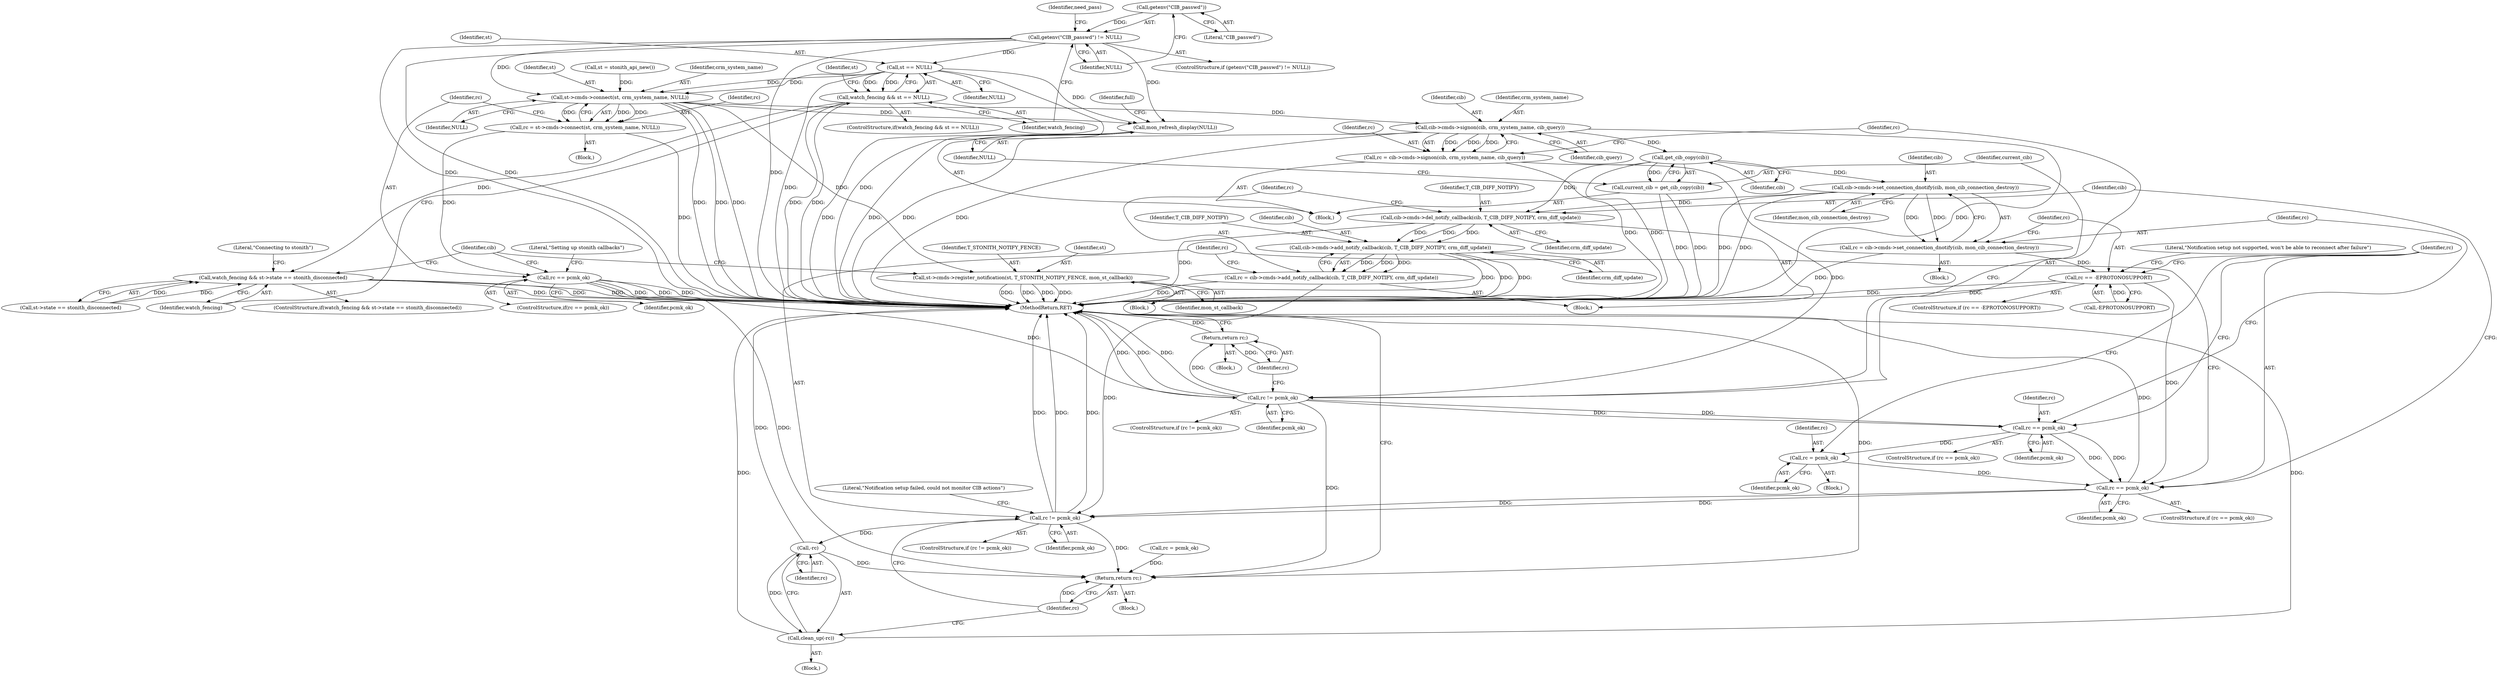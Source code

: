 digraph "0_pacemaker_564f7cc2a51dcd2f28ab12a13394f31be5aa3c93_19@API" {
"1000113" [label="(Call,getenv(\"CIB_passwd\"))"];
"1000112" [label="(Call,getenv(\"CIB_passwd\") != NULL)"];
"1000123" [label="(Call,st == NULL)"];
"1000121" [label="(Call,watch_fencing && st == NULL)"];
"1000131" [label="(Call,watch_fencing && st->state == stonith_disconnected)"];
"1000143" [label="(Call,st->cmds->connect(st, crm_system_name, NULL))"];
"1000141" [label="(Call,rc = st->cmds->connect(st, crm_system_name, NULL))"];
"1000148" [label="(Call,rc == pcmk_ok)"];
"1000196" [label="(Call,rc != pcmk_ok)"];
"1000200" [label="(Return,return rc;)"];
"1000212" [label="(Call,rc == pcmk_ok)"];
"1000234" [label="(Call,rc = pcmk_ok)"];
"1000238" [label="(Call,rc == pcmk_ok)"];
"1000253" [label="(Call,rc != pcmk_ok)"];
"1000265" [label="(Call,-rc)"];
"1000264" [label="(Call,clean_up(-rc))"];
"1000267" [label="(Return,return rc;)"];
"1000154" [label="(Call,st->cmds->register_notification(st, T_STONITH_NOTIFY_FENCE, mon_st_callback))"];
"1000191" [label="(Call,cib->cmds->signon(cib, crm_system_name, cib_query))"];
"1000189" [label="(Call,rc = cib->cmds->signon(cib, crm_system_name, cib_query))"];
"1000204" [label="(Call,get_cib_copy(cib))"];
"1000202" [label="(Call,current_cib = get_cib_copy(cib))"];
"1000218" [label="(Call,cib->cmds->set_connection_dnotify(cib, mon_cib_connection_destroy))"];
"1000216" [label="(Call,rc = cib->cmds->set_connection_dnotify(cib, mon_cib_connection_destroy))"];
"1000222" [label="(Call,rc == -EPROTONOSUPPORT)"];
"1000242" [label="(Call,cib->cmds->del_notify_callback(cib, T_CIB_DIFF_NOTIFY, crm_diff_update))"];
"1000248" [label="(Call,cib->cmds->add_notify_callback(cib, T_CIB_DIFF_NOTIFY, crm_diff_update))"];
"1000246" [label="(Call,rc = cib->cmds->add_notify_callback(cib, T_CIB_DIFF_NOTIFY, crm_diff_update))"];
"1000206" [label="(Call,mon_refresh_display(NULL))"];
"1000242" [label="(Call,cib->cmds->del_notify_callback(cib, T_CIB_DIFF_NOTIFY, crm_diff_update))"];
"1000243" [label="(Identifier,cib)"];
"1000128" [label="(Identifier,st)"];
"1000220" [label="(Identifier,mon_cib_connection_destroy)"];
"1000258" [label="(Literal,\"Notification setup failed, could not monitor CIB actions\")"];
"1000151" [label="(Block,)"];
"1000212" [label="(Call,rc == pcmk_ok)"];
"1000141" [label="(Call,rc = st->cmds->connect(st, crm_system_name, NULL))"];
"1000213" [label="(Identifier,rc)"];
"1000219" [label="(Identifier,cib)"];
"1000156" [label="(Identifier,T_STONITH_NOTIFY_FENCE)"];
"1000118" [label="(Identifier,need_pass)"];
"1000146" [label="(Identifier,NULL)"];
"1000124" [label="(Identifier,st)"];
"1000211" [label="(ControlStructure,if (rc == pcmk_ok))"];
"1000217" [label="(Identifier,rc)"];
"1000240" [label="(Identifier,pcmk_ok)"];
"1000162" [label="(Identifier,cib)"];
"1000265" [label="(Call,-rc)"];
"1000228" [label="(Literal,\"Notification setup not supported, won't be able to reconnect after failure\")"];
"1000241" [label="(Block,)"];
"1000195" [label="(ControlStructure,if (rc != pcmk_ok))"];
"1000115" [label="(Identifier,NULL)"];
"1000154" [label="(Call,st->cmds->register_notification(st, T_STONITH_NOTIFY_FENCE, mon_st_callback))"];
"1000114" [label="(Literal,\"CIB_passwd\")"];
"1000132" [label="(Identifier,watch_fencing)"];
"1000170" [label="(Block,)"];
"1000145" [label="(Identifier,crm_system_name)"];
"1000234" [label="(Call,rc = pcmk_ok)"];
"1000209" [label="(Identifier,full)"];
"1000236" [label="(Identifier,pcmk_ok)"];
"1000123" [label="(Call,st == NULL)"];
"1000144" [label="(Identifier,st)"];
"1000247" [label="(Identifier,rc)"];
"1000143" [label="(Call,st->cmds->connect(st, crm_system_name, NULL))"];
"1000252" [label="(ControlStructure,if (rc != pcmk_ok))"];
"1000256" [label="(Block,)"];
"1000215" [label="(Block,)"];
"1000206" [label="(Call,mon_refresh_display(NULL))"];
"1000205" [label="(Identifier,cib)"];
"1000248" [label="(Call,cib->cmds->add_notify_callback(cib, T_CIB_DIFF_NOTIFY, crm_diff_update))"];
"1000189" [label="(Call,rc = cib->cmds->signon(cib, crm_system_name, cib_query))"];
"1000251" [label="(Identifier,crm_diff_update)"];
"1000120" [label="(ControlStructure,if(watch_fencing && st == NULL))"];
"1000142" [label="(Identifier,rc)"];
"1000216" [label="(Call,rc = cib->cmds->set_connection_dnotify(cib, mon_cib_connection_destroy))"];
"1000200" [label="(Return,return rc;)"];
"1000264" [label="(Call,clean_up(-rc))"];
"1000245" [label="(Identifier,crm_diff_update)"];
"1000102" [label="(Block,)"];
"1000149" [label="(Identifier,rc)"];
"1000244" [label="(Identifier,T_CIB_DIFF_NOTIFY)"];
"1000226" [label="(Block,)"];
"1000192" [label="(Identifier,cib)"];
"1000250" [label="(Identifier,T_CIB_DIFF_NOTIFY)"];
"1000224" [label="(Call,-EPROTONOSUPPORT)"];
"1000122" [label="(Identifier,watch_fencing)"];
"1000130" [label="(ControlStructure,if(watch_fencing && st->state == stonith_disconnected))"];
"1000222" [label="(Call,rc == -EPROTONOSUPPORT)"];
"1000249" [label="(Identifier,cib)"];
"1000157" [label="(Identifier,mon_st_callback)"];
"1000155" [label="(Identifier,st)"];
"1000104" [label="(Call,rc = pcmk_ok)"];
"1000111" [label="(ControlStructure,if (getenv(\"CIB_passwd\") != NULL))"];
"1000204" [label="(Call,get_cib_copy(cib))"];
"1000190" [label="(Identifier,rc)"];
"1000148" [label="(Call,rc == pcmk_ok)"];
"1000147" [label="(ControlStructure,if(rc == pcmk_ok))"];
"1000153" [label="(Literal,\"Setting up stonith callbacks\")"];
"1000133" [label="(Call,st->state == stonith_disconnected)"];
"1000131" [label="(Call,watch_fencing && st->state == stonith_disconnected)"];
"1000127" [label="(Call,st = stonith_api_new())"];
"1000269" [label="(MethodReturn,RET)"];
"1000253" [label="(Call,rc != pcmk_ok)"];
"1000268" [label="(Identifier,rc)"];
"1000150" [label="(Identifier,pcmk_ok)"];
"1000121" [label="(Call,watch_fencing && st == NULL)"];
"1000254" [label="(Identifier,rc)"];
"1000197" [label="(Identifier,rc)"];
"1000198" [label="(Identifier,pcmk_ok)"];
"1000196" [label="(Call,rc != pcmk_ok)"];
"1000221" [label="(ControlStructure,if (rc == -EPROTONOSUPPORT))"];
"1000267" [label="(Return,return rc;)"];
"1000246" [label="(Call,rc = cib->cmds->add_notify_callback(cib, T_CIB_DIFF_NOTIFY, crm_diff_update))"];
"1000191" [label="(Call,cib->cmds->signon(cib, crm_system_name, cib_query))"];
"1000223" [label="(Identifier,rc)"];
"1000194" [label="(Identifier,cib_query)"];
"1000140" [label="(Literal,\"Connecting to stonith\")"];
"1000113" [label="(Call,getenv(\"CIB_passwd\"))"];
"1000138" [label="(Block,)"];
"1000214" [label="(Identifier,pcmk_ok)"];
"1000203" [label="(Identifier,current_cib)"];
"1000237" [label="(ControlStructure,if (rc == pcmk_ok))"];
"1000266" [label="(Identifier,rc)"];
"1000207" [label="(Identifier,NULL)"];
"1000125" [label="(Identifier,NULL)"];
"1000112" [label="(Call,getenv(\"CIB_passwd\") != NULL)"];
"1000255" [label="(Identifier,pcmk_ok)"];
"1000235" [label="(Identifier,rc)"];
"1000202" [label="(Call,current_cib = get_cib_copy(cib))"];
"1000238" [label="(Call,rc == pcmk_ok)"];
"1000201" [label="(Identifier,rc)"];
"1000218" [label="(Call,cib->cmds->set_connection_dnotify(cib, mon_cib_connection_destroy))"];
"1000199" [label="(Block,)"];
"1000193" [label="(Identifier,crm_system_name)"];
"1000239" [label="(Identifier,rc)"];
"1000113" -> "1000112"  [label="AST: "];
"1000113" -> "1000114"  [label="CFG: "];
"1000114" -> "1000113"  [label="AST: "];
"1000115" -> "1000113"  [label="CFG: "];
"1000113" -> "1000112"  [label="DDG: "];
"1000112" -> "1000111"  [label="AST: "];
"1000112" -> "1000115"  [label="CFG: "];
"1000115" -> "1000112"  [label="AST: "];
"1000118" -> "1000112"  [label="CFG: "];
"1000122" -> "1000112"  [label="CFG: "];
"1000112" -> "1000269"  [label="DDG: "];
"1000112" -> "1000269"  [label="DDG: "];
"1000112" -> "1000269"  [label="DDG: "];
"1000112" -> "1000123"  [label="DDG: "];
"1000112" -> "1000143"  [label="DDG: "];
"1000112" -> "1000206"  [label="DDG: "];
"1000123" -> "1000121"  [label="AST: "];
"1000123" -> "1000125"  [label="CFG: "];
"1000124" -> "1000123"  [label="AST: "];
"1000125" -> "1000123"  [label="AST: "];
"1000121" -> "1000123"  [label="CFG: "];
"1000123" -> "1000269"  [label="DDG: "];
"1000123" -> "1000269"  [label="DDG: "];
"1000123" -> "1000121"  [label="DDG: "];
"1000123" -> "1000121"  [label="DDG: "];
"1000123" -> "1000143"  [label="DDG: "];
"1000123" -> "1000143"  [label="DDG: "];
"1000123" -> "1000206"  [label="DDG: "];
"1000121" -> "1000120"  [label="AST: "];
"1000121" -> "1000122"  [label="CFG: "];
"1000122" -> "1000121"  [label="AST: "];
"1000128" -> "1000121"  [label="CFG: "];
"1000132" -> "1000121"  [label="CFG: "];
"1000121" -> "1000269"  [label="DDG: "];
"1000121" -> "1000269"  [label="DDG: "];
"1000121" -> "1000131"  [label="DDG: "];
"1000131" -> "1000130"  [label="AST: "];
"1000131" -> "1000132"  [label="CFG: "];
"1000131" -> "1000133"  [label="CFG: "];
"1000132" -> "1000131"  [label="AST: "];
"1000133" -> "1000131"  [label="AST: "];
"1000140" -> "1000131"  [label="CFG: "];
"1000162" -> "1000131"  [label="CFG: "];
"1000131" -> "1000269"  [label="DDG: "];
"1000131" -> "1000269"  [label="DDG: "];
"1000131" -> "1000269"  [label="DDG: "];
"1000133" -> "1000131"  [label="DDG: "];
"1000133" -> "1000131"  [label="DDG: "];
"1000143" -> "1000141"  [label="AST: "];
"1000143" -> "1000146"  [label="CFG: "];
"1000144" -> "1000143"  [label="AST: "];
"1000145" -> "1000143"  [label="AST: "];
"1000146" -> "1000143"  [label="AST: "];
"1000141" -> "1000143"  [label="CFG: "];
"1000143" -> "1000269"  [label="DDG: "];
"1000143" -> "1000269"  [label="DDG: "];
"1000143" -> "1000269"  [label="DDG: "];
"1000143" -> "1000141"  [label="DDG: "];
"1000143" -> "1000141"  [label="DDG: "];
"1000143" -> "1000141"  [label="DDG: "];
"1000127" -> "1000143"  [label="DDG: "];
"1000143" -> "1000154"  [label="DDG: "];
"1000143" -> "1000191"  [label="DDG: "];
"1000143" -> "1000206"  [label="DDG: "];
"1000141" -> "1000138"  [label="AST: "];
"1000142" -> "1000141"  [label="AST: "];
"1000149" -> "1000141"  [label="CFG: "];
"1000141" -> "1000269"  [label="DDG: "];
"1000141" -> "1000148"  [label="DDG: "];
"1000148" -> "1000147"  [label="AST: "];
"1000148" -> "1000150"  [label="CFG: "];
"1000149" -> "1000148"  [label="AST: "];
"1000150" -> "1000148"  [label="AST: "];
"1000153" -> "1000148"  [label="CFG: "];
"1000162" -> "1000148"  [label="CFG: "];
"1000148" -> "1000269"  [label="DDG: "];
"1000148" -> "1000269"  [label="DDG: "];
"1000148" -> "1000269"  [label="DDG: "];
"1000148" -> "1000196"  [label="DDG: "];
"1000148" -> "1000267"  [label="DDG: "];
"1000196" -> "1000195"  [label="AST: "];
"1000196" -> "1000198"  [label="CFG: "];
"1000197" -> "1000196"  [label="AST: "];
"1000198" -> "1000196"  [label="AST: "];
"1000201" -> "1000196"  [label="CFG: "];
"1000203" -> "1000196"  [label="CFG: "];
"1000196" -> "1000269"  [label="DDG: "];
"1000196" -> "1000269"  [label="DDG: "];
"1000196" -> "1000269"  [label="DDG: "];
"1000189" -> "1000196"  [label="DDG: "];
"1000196" -> "1000200"  [label="DDG: "];
"1000196" -> "1000212"  [label="DDG: "];
"1000196" -> "1000212"  [label="DDG: "];
"1000196" -> "1000267"  [label="DDG: "];
"1000200" -> "1000199"  [label="AST: "];
"1000200" -> "1000201"  [label="CFG: "];
"1000201" -> "1000200"  [label="AST: "];
"1000269" -> "1000200"  [label="CFG: "];
"1000200" -> "1000269"  [label="DDG: "];
"1000201" -> "1000200"  [label="DDG: "];
"1000212" -> "1000211"  [label="AST: "];
"1000212" -> "1000214"  [label="CFG: "];
"1000213" -> "1000212"  [label="AST: "];
"1000214" -> "1000212"  [label="AST: "];
"1000217" -> "1000212"  [label="CFG: "];
"1000239" -> "1000212"  [label="CFG: "];
"1000212" -> "1000234"  [label="DDG: "];
"1000212" -> "1000238"  [label="DDG: "];
"1000212" -> "1000238"  [label="DDG: "];
"1000234" -> "1000226"  [label="AST: "];
"1000234" -> "1000236"  [label="CFG: "];
"1000235" -> "1000234"  [label="AST: "];
"1000236" -> "1000234"  [label="AST: "];
"1000239" -> "1000234"  [label="CFG: "];
"1000234" -> "1000238"  [label="DDG: "];
"1000238" -> "1000237"  [label="AST: "];
"1000238" -> "1000240"  [label="CFG: "];
"1000239" -> "1000238"  [label="AST: "];
"1000240" -> "1000238"  [label="AST: "];
"1000243" -> "1000238"  [label="CFG: "];
"1000254" -> "1000238"  [label="CFG: "];
"1000238" -> "1000269"  [label="DDG: "];
"1000222" -> "1000238"  [label="DDG: "];
"1000238" -> "1000253"  [label="DDG: "];
"1000238" -> "1000253"  [label="DDG: "];
"1000253" -> "1000252"  [label="AST: "];
"1000253" -> "1000255"  [label="CFG: "];
"1000254" -> "1000253"  [label="AST: "];
"1000255" -> "1000253"  [label="AST: "];
"1000258" -> "1000253"  [label="CFG: "];
"1000268" -> "1000253"  [label="CFG: "];
"1000253" -> "1000269"  [label="DDG: "];
"1000253" -> "1000269"  [label="DDG: "];
"1000253" -> "1000269"  [label="DDG: "];
"1000246" -> "1000253"  [label="DDG: "];
"1000253" -> "1000265"  [label="DDG: "];
"1000253" -> "1000267"  [label="DDG: "];
"1000265" -> "1000264"  [label="AST: "];
"1000265" -> "1000266"  [label="CFG: "];
"1000266" -> "1000265"  [label="AST: "];
"1000264" -> "1000265"  [label="CFG: "];
"1000265" -> "1000269"  [label="DDG: "];
"1000265" -> "1000264"  [label="DDG: "];
"1000265" -> "1000267"  [label="DDG: "];
"1000264" -> "1000256"  [label="AST: "];
"1000268" -> "1000264"  [label="CFG: "];
"1000264" -> "1000269"  [label="DDG: "];
"1000264" -> "1000269"  [label="DDG: "];
"1000267" -> "1000102"  [label="AST: "];
"1000267" -> "1000268"  [label="CFG: "];
"1000268" -> "1000267"  [label="AST: "];
"1000269" -> "1000267"  [label="CFG: "];
"1000267" -> "1000269"  [label="DDG: "];
"1000268" -> "1000267"  [label="DDG: "];
"1000104" -> "1000267"  [label="DDG: "];
"1000154" -> "1000151"  [label="AST: "];
"1000154" -> "1000157"  [label="CFG: "];
"1000155" -> "1000154"  [label="AST: "];
"1000156" -> "1000154"  [label="AST: "];
"1000157" -> "1000154"  [label="AST: "];
"1000162" -> "1000154"  [label="CFG: "];
"1000154" -> "1000269"  [label="DDG: "];
"1000154" -> "1000269"  [label="DDG: "];
"1000154" -> "1000269"  [label="DDG: "];
"1000154" -> "1000269"  [label="DDG: "];
"1000191" -> "1000189"  [label="AST: "];
"1000191" -> "1000194"  [label="CFG: "];
"1000192" -> "1000191"  [label="AST: "];
"1000193" -> "1000191"  [label="AST: "];
"1000194" -> "1000191"  [label="AST: "];
"1000189" -> "1000191"  [label="CFG: "];
"1000191" -> "1000269"  [label="DDG: "];
"1000191" -> "1000269"  [label="DDG: "];
"1000191" -> "1000269"  [label="DDG: "];
"1000191" -> "1000189"  [label="DDG: "];
"1000191" -> "1000189"  [label="DDG: "];
"1000191" -> "1000189"  [label="DDG: "];
"1000191" -> "1000204"  [label="DDG: "];
"1000189" -> "1000170"  [label="AST: "];
"1000190" -> "1000189"  [label="AST: "];
"1000197" -> "1000189"  [label="CFG: "];
"1000189" -> "1000269"  [label="DDG: "];
"1000204" -> "1000202"  [label="AST: "];
"1000204" -> "1000205"  [label="CFG: "];
"1000205" -> "1000204"  [label="AST: "];
"1000202" -> "1000204"  [label="CFG: "];
"1000204" -> "1000269"  [label="DDG: "];
"1000204" -> "1000202"  [label="DDG: "];
"1000204" -> "1000218"  [label="DDG: "];
"1000204" -> "1000242"  [label="DDG: "];
"1000202" -> "1000170"  [label="AST: "];
"1000203" -> "1000202"  [label="AST: "];
"1000207" -> "1000202"  [label="CFG: "];
"1000202" -> "1000269"  [label="DDG: "];
"1000202" -> "1000269"  [label="DDG: "];
"1000218" -> "1000216"  [label="AST: "];
"1000218" -> "1000220"  [label="CFG: "];
"1000219" -> "1000218"  [label="AST: "];
"1000220" -> "1000218"  [label="AST: "];
"1000216" -> "1000218"  [label="CFG: "];
"1000218" -> "1000269"  [label="DDG: "];
"1000218" -> "1000269"  [label="DDG: "];
"1000218" -> "1000216"  [label="DDG: "];
"1000218" -> "1000216"  [label="DDG: "];
"1000218" -> "1000242"  [label="DDG: "];
"1000216" -> "1000215"  [label="AST: "];
"1000217" -> "1000216"  [label="AST: "];
"1000223" -> "1000216"  [label="CFG: "];
"1000216" -> "1000269"  [label="DDG: "];
"1000216" -> "1000222"  [label="DDG: "];
"1000222" -> "1000221"  [label="AST: "];
"1000222" -> "1000224"  [label="CFG: "];
"1000223" -> "1000222"  [label="AST: "];
"1000224" -> "1000222"  [label="AST: "];
"1000228" -> "1000222"  [label="CFG: "];
"1000239" -> "1000222"  [label="CFG: "];
"1000222" -> "1000269"  [label="DDG: "];
"1000222" -> "1000269"  [label="DDG: "];
"1000224" -> "1000222"  [label="DDG: "];
"1000242" -> "1000241"  [label="AST: "];
"1000242" -> "1000245"  [label="CFG: "];
"1000243" -> "1000242"  [label="AST: "];
"1000244" -> "1000242"  [label="AST: "];
"1000245" -> "1000242"  [label="AST: "];
"1000247" -> "1000242"  [label="CFG: "];
"1000242" -> "1000269"  [label="DDG: "];
"1000242" -> "1000248"  [label="DDG: "];
"1000242" -> "1000248"  [label="DDG: "];
"1000242" -> "1000248"  [label="DDG: "];
"1000248" -> "1000246"  [label="AST: "];
"1000248" -> "1000251"  [label="CFG: "];
"1000249" -> "1000248"  [label="AST: "];
"1000250" -> "1000248"  [label="AST: "];
"1000251" -> "1000248"  [label="AST: "];
"1000246" -> "1000248"  [label="CFG: "];
"1000248" -> "1000269"  [label="DDG: "];
"1000248" -> "1000269"  [label="DDG: "];
"1000248" -> "1000269"  [label="DDG: "];
"1000248" -> "1000246"  [label="DDG: "];
"1000248" -> "1000246"  [label="DDG: "];
"1000248" -> "1000246"  [label="DDG: "];
"1000246" -> "1000241"  [label="AST: "];
"1000247" -> "1000246"  [label="AST: "];
"1000254" -> "1000246"  [label="CFG: "];
"1000246" -> "1000269"  [label="DDG: "];
"1000206" -> "1000170"  [label="AST: "];
"1000206" -> "1000207"  [label="CFG: "];
"1000207" -> "1000206"  [label="AST: "];
"1000209" -> "1000206"  [label="CFG: "];
"1000206" -> "1000269"  [label="DDG: "];
"1000206" -> "1000269"  [label="DDG: "];
}
